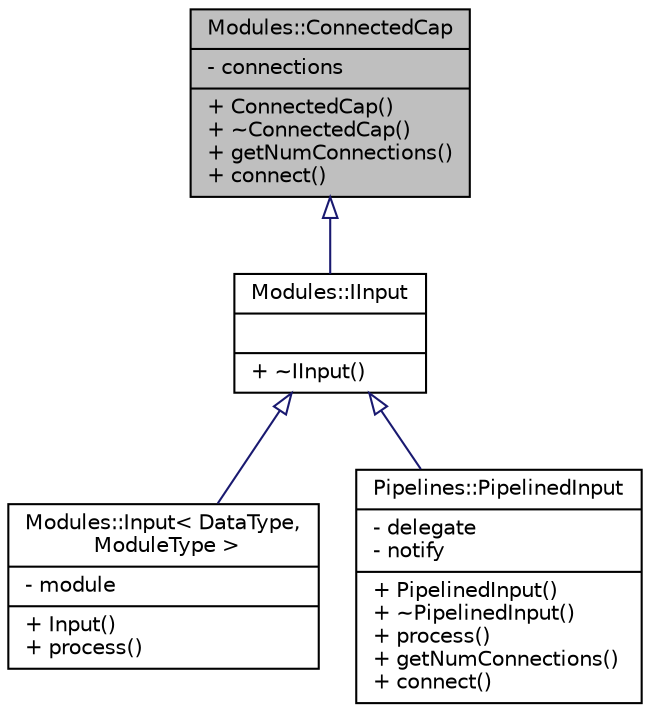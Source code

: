 digraph "Modules::ConnectedCap"
{
 // INTERACTIVE_SVG=YES
  edge [fontname="Helvetica",fontsize="10",labelfontname="Helvetica",labelfontsize="10"];
  node [fontname="Helvetica",fontsize="10",shape=record];
  Node1 [label="{Modules::ConnectedCap\n|- connections\l|+ ConnectedCap()\l+ ~ConnectedCap()\l+ getNumConnections()\l+ connect()\l}",height=0.2,width=0.4,color="black", fillcolor="grey75", style="filled", fontcolor="black"];
  Node1 -> Node2 [dir="back",color="midnightblue",fontsize="10",style="solid",arrowtail="onormal",fontname="Helvetica"];
  Node2 [label="{Modules::IInput\n||+ ~IInput()\l}",height=0.2,width=0.4,color="black", fillcolor="white", style="filled",URL="$struct_modules_1_1_i_input.html"];
  Node2 -> Node3 [dir="back",color="midnightblue",fontsize="10",style="solid",arrowtail="onormal",fontname="Helvetica"];
  Node3 [label="{Modules::Input\< DataType,\l ModuleType \>\n|- module\l|+ Input()\l+ process()\l}",height=0.2,width=0.4,color="black", fillcolor="white", style="filled",URL="$class_modules_1_1_input.html"];
  Node2 -> Node4 [dir="back",color="midnightblue",fontsize="10",style="solid",arrowtail="onormal",fontname="Helvetica"];
  Node4 [label="{Pipelines::PipelinedInput\n|- delegate\l- notify\l|+ PipelinedInput()\l+ ~PipelinedInput()\l+ process()\l+ getNumConnections()\l+ connect()\l}",height=0.2,width=0.4,color="black", fillcolor="white", style="filled",URL="$class_pipelines_1_1_pipelined_input.html"];
}
